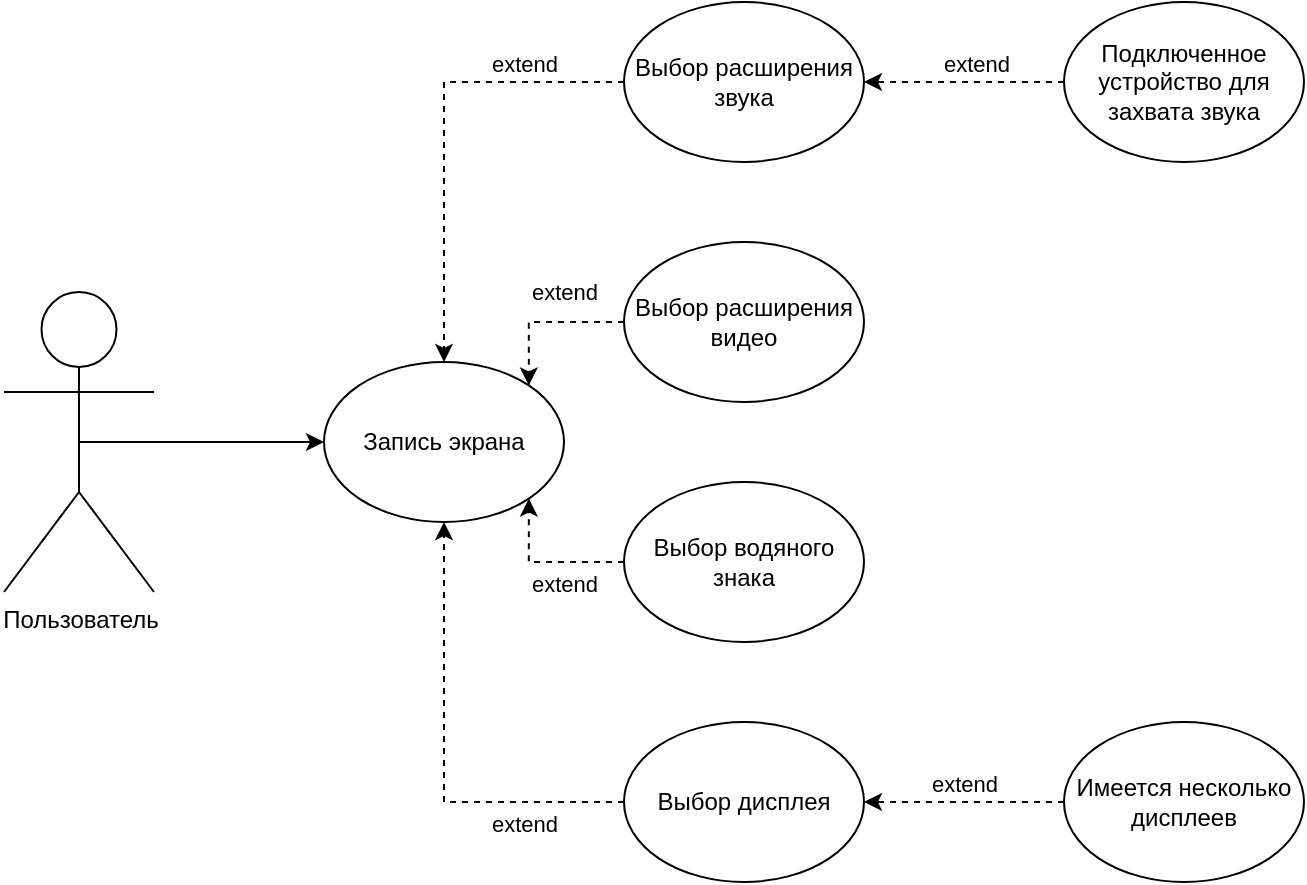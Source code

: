 <mxfile version="22.1.2" type="device">
  <diagram name="Страница — 1" id="IAghGAUe6PFrIIy-X0gz">
    <mxGraphModel dx="1434" dy="836" grid="1" gridSize="10" guides="1" tooltips="1" connect="1" arrows="1" fold="1" page="1" pageScale="1" pageWidth="1169" pageHeight="827" math="0" shadow="0">
      <root>
        <mxCell id="0" />
        <mxCell id="1" parent="0" />
        <mxCell id="QzZAqwoZvvpJWtsxZq0g-3" style="edgeStyle=orthogonalEdgeStyle;rounded=0;orthogonalLoop=1;jettySize=auto;html=1;exitX=0.5;exitY=0.5;exitDx=0;exitDy=0;exitPerimeter=0;" parent="1" source="QzZAqwoZvvpJWtsxZq0g-1" edge="1">
          <mxGeometry relative="1" as="geometry">
            <mxPoint x="230" y="339" as="targetPoint" />
          </mxGeometry>
        </mxCell>
        <mxCell id="QzZAqwoZvvpJWtsxZq0g-1" value="Пользователь&lt;br&gt;" style="shape=umlActor;verticalLabelPosition=bottom;verticalAlign=top;html=1;outlineConnect=0;" parent="1" vertex="1">
          <mxGeometry x="70" y="264" width="75" height="150" as="geometry" />
        </mxCell>
        <mxCell id="QzZAqwoZvvpJWtsxZq0g-2" value="Запись экрана" style="ellipse;whiteSpace=wrap;html=1;" parent="1" vertex="1">
          <mxGeometry x="230" y="299" width="120" height="80" as="geometry" />
        </mxCell>
        <mxCell id="HzE4WcSFQIBAsFHAJBDJ-1" style="edgeStyle=orthogonalEdgeStyle;rounded=0;orthogonalLoop=1;jettySize=auto;html=1;exitX=0;exitY=0.5;exitDx=0;exitDy=0;entryX=0.5;entryY=0;entryDx=0;entryDy=0;dashed=1;" edge="1" parent="1" source="QzZAqwoZvvpJWtsxZq0g-4" target="QzZAqwoZvvpJWtsxZq0g-2">
          <mxGeometry relative="1" as="geometry" />
        </mxCell>
        <mxCell id="QzZAqwoZvvpJWtsxZq0g-4" value="Выбор расширения звука" style="ellipse;whiteSpace=wrap;html=1;" parent="1" vertex="1">
          <mxGeometry x="380" y="119" width="120" height="80" as="geometry" />
        </mxCell>
        <mxCell id="QzZAqwoZvvpJWtsxZq0g-5" value="Выбор расширения видео" style="ellipse;whiteSpace=wrap;html=1;" parent="1" vertex="1">
          <mxGeometry x="380" y="239" width="120" height="80" as="geometry" />
        </mxCell>
        <mxCell id="QzZAqwoZvvpJWtsxZq0g-6" value="Выбор водяного знака" style="ellipse;whiteSpace=wrap;html=1;" parent="1" vertex="1">
          <mxGeometry x="380" y="359" width="120" height="80" as="geometry" />
        </mxCell>
        <mxCell id="HzE4WcSFQIBAsFHAJBDJ-4" style="edgeStyle=orthogonalEdgeStyle;rounded=0;orthogonalLoop=1;jettySize=auto;html=1;exitX=0;exitY=0.5;exitDx=0;exitDy=0;entryX=0.5;entryY=1;entryDx=0;entryDy=0;dashed=1;" edge="1" parent="1" source="QzZAqwoZvvpJWtsxZq0g-7" target="QzZAqwoZvvpJWtsxZq0g-2">
          <mxGeometry relative="1" as="geometry" />
        </mxCell>
        <mxCell id="QzZAqwoZvvpJWtsxZq0g-7" value="Выбор дисплея" style="ellipse;whiteSpace=wrap;html=1;" parent="1" vertex="1">
          <mxGeometry x="380" y="479" width="120" height="80" as="geometry" />
        </mxCell>
        <mxCell id="QzZAqwoZvvpJWtsxZq0g-22" style="edgeStyle=orthogonalEdgeStyle;rounded=0;orthogonalLoop=1;jettySize=auto;html=1;exitX=0;exitY=0.5;exitDx=0;exitDy=0;entryX=1;entryY=0.5;entryDx=0;entryDy=0;dashed=1;" parent="1" source="QzZAqwoZvvpJWtsxZq0g-21" target="QzZAqwoZvvpJWtsxZq0g-4" edge="1">
          <mxGeometry relative="1" as="geometry" />
        </mxCell>
        <mxCell id="QzZAqwoZvvpJWtsxZq0g-23" value="extend" style="edgeLabel;html=1;align=center;verticalAlign=middle;resizable=0;points=[];" parent="QzZAqwoZvvpJWtsxZq0g-22" vertex="1" connectable="0">
          <mxGeometry x="-0.12" y="2" relative="1" as="geometry">
            <mxPoint y="-11" as="offset" />
          </mxGeometry>
        </mxCell>
        <mxCell id="QzZAqwoZvvpJWtsxZq0g-21" value="Подключенное устройство для захвата звука" style="ellipse;whiteSpace=wrap;html=1;" parent="1" vertex="1">
          <mxGeometry x="600" y="119" width="120" height="80" as="geometry" />
        </mxCell>
        <mxCell id="QzZAqwoZvvpJWtsxZq0g-25" style="edgeStyle=orthogonalEdgeStyle;rounded=0;orthogonalLoop=1;jettySize=auto;html=1;exitX=0;exitY=0.5;exitDx=0;exitDy=0;entryX=1;entryY=0.5;entryDx=0;entryDy=0;dashed=1;" parent="1" source="QzZAqwoZvvpJWtsxZq0g-24" target="QzZAqwoZvvpJWtsxZq0g-7" edge="1">
          <mxGeometry relative="1" as="geometry" />
        </mxCell>
        <mxCell id="QzZAqwoZvvpJWtsxZq0g-24" value="Имеется несколько дисплеев" style="ellipse;whiteSpace=wrap;html=1;" parent="1" vertex="1">
          <mxGeometry x="600" y="479" width="120" height="80" as="geometry" />
        </mxCell>
        <mxCell id="QzZAqwoZvvpJWtsxZq0g-26" value="extend" style="edgeLabel;html=1;align=center;verticalAlign=middle;resizable=0;points=[];" parent="1" vertex="1" connectable="0">
          <mxGeometry x="550" y="510" as="geometry" />
        </mxCell>
        <mxCell id="HzE4WcSFQIBAsFHAJBDJ-2" style="edgeStyle=orthogonalEdgeStyle;rounded=0;orthogonalLoop=1;jettySize=auto;html=1;exitX=0;exitY=0.5;exitDx=0;exitDy=0;entryX=1;entryY=0;entryDx=0;entryDy=0;dashed=1;" edge="1" parent="1" source="QzZAqwoZvvpJWtsxZq0g-5" target="QzZAqwoZvvpJWtsxZq0g-2">
          <mxGeometry relative="1" as="geometry">
            <Array as="points">
              <mxPoint x="332" y="279" />
            </Array>
          </mxGeometry>
        </mxCell>
        <mxCell id="HzE4WcSFQIBAsFHAJBDJ-3" style="edgeStyle=orthogonalEdgeStyle;rounded=0;orthogonalLoop=1;jettySize=auto;html=1;exitX=0;exitY=0.5;exitDx=0;exitDy=0;entryX=1;entryY=1;entryDx=0;entryDy=0;dashed=1;" edge="1" parent="1" source="QzZAqwoZvvpJWtsxZq0g-6" target="QzZAqwoZvvpJWtsxZq0g-2">
          <mxGeometry relative="1" as="geometry">
            <Array as="points">
              <mxPoint x="332" y="399" />
            </Array>
          </mxGeometry>
        </mxCell>
        <mxCell id="HzE4WcSFQIBAsFHAJBDJ-5" value="extend" style="edgeLabel;html=1;align=center;verticalAlign=middle;resizable=0;points=[];" vertex="1" connectable="0" parent="1">
          <mxGeometry x="330" y="150" as="geometry" />
        </mxCell>
        <mxCell id="HzE4WcSFQIBAsFHAJBDJ-6" value="extend" style="edgeLabel;html=1;align=center;verticalAlign=middle;resizable=0;points=[];" vertex="1" connectable="0" parent="1">
          <mxGeometry x="350" y="264" as="geometry" />
        </mxCell>
        <mxCell id="HzE4WcSFQIBAsFHAJBDJ-7" value="extend" style="edgeLabel;html=1;align=center;verticalAlign=middle;resizable=0;points=[];" vertex="1" connectable="0" parent="1">
          <mxGeometry x="350" y="410" as="geometry" />
        </mxCell>
        <mxCell id="HzE4WcSFQIBAsFHAJBDJ-8" value="extend" style="edgeLabel;html=1;align=center;verticalAlign=middle;resizable=0;points=[];" vertex="1" connectable="0" parent="1">
          <mxGeometry x="330" y="530" as="geometry" />
        </mxCell>
      </root>
    </mxGraphModel>
  </diagram>
</mxfile>
